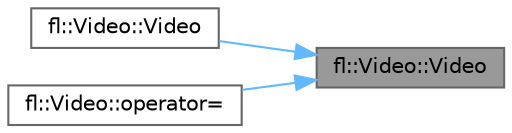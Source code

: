 digraph "fl::Video::Video"
{
 // LATEX_PDF_SIZE
  bgcolor="transparent";
  edge [fontname=Helvetica,fontsize=10,labelfontname=Helvetica,labelfontsize=10];
  node [fontname=Helvetica,fontsize=10,shape=box,height=0.2,width=0.4];
  rankdir="RL";
  Node1 [id="Node000001",label="fl::Video::Video",height=0.2,width=0.4,color="gray40", fillcolor="grey60", style="filled", fontcolor="black",tooltip=" "];
  Node1 -> Node2 [id="edge1_Node000001_Node000002",dir="back",color="steelblue1",style="solid",tooltip=" "];
  Node2 [id="Node000002",label="fl::Video::Video",height=0.2,width=0.4,color="grey40", fillcolor="white", style="filled",URL="$d0/d4b/classfl_1_1_video_a4207ab0c7a5a8e9a7df579ce98846fb7.html#a4207ab0c7a5a8e9a7df579ce98846fb7",tooltip=" "];
  Node1 -> Node3 [id="edge2_Node000001_Node000003",dir="back",color="steelblue1",style="solid",tooltip=" "];
  Node3 [id="Node000003",label="fl::Video::operator=",height=0.2,width=0.4,color="grey40", fillcolor="white", style="filled",URL="$d0/d4b/classfl_1_1_video_ab89d0f4548bf53c6fea0025cda03f970.html#ab89d0f4548bf53c6fea0025cda03f970",tooltip=" "];
}
